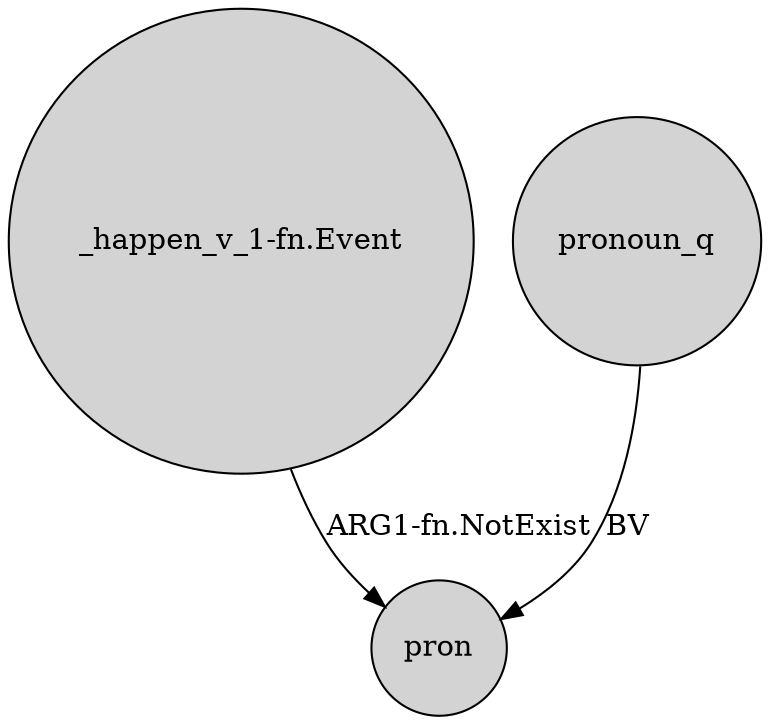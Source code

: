 digraph {
	node [shape=circle style=filled]
	"_happen_v_1-fn.Event" -> pron [label="ARG1-fn.NotExist"]
	pronoun_q -> pron [label=BV]
}

